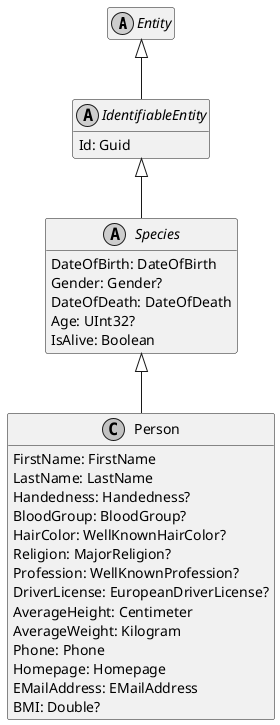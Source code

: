 ﻿@startuml
hide empty members
skinparam monochrome true
skinparam backgroundcolor transparent

abstract class Entity {
}

Entity <|-- IdentifiableEntity

abstract class IdentifiableEntity {
    Id: Guid
}

IdentifiableEntity <|-- Species

abstract class Species {
    DateOfBirth: DateOfBirth
    Gender: Gender?
    DateOfDeath: DateOfDeath
    Age: UInt32?
    IsAlive: Boolean
}

Species <|-- Person

class Person {
    FirstName: FirstName
    LastName: LastName
    Handedness: Handedness?
    BloodGroup: BloodGroup?
    HairColor: WellKnownHairColor?
    Religion: MajorReligion?
    Profession: WellKnownProfession?
    DriverLicense: EuropeanDriverLicense?
    AverageHeight: Centimeter
    AverageWeight: Kilogram
    Phone: Phone
    Homepage: Homepage
    EMailAddress: EMailAddress
    BMI: Double?
}

@enduml
